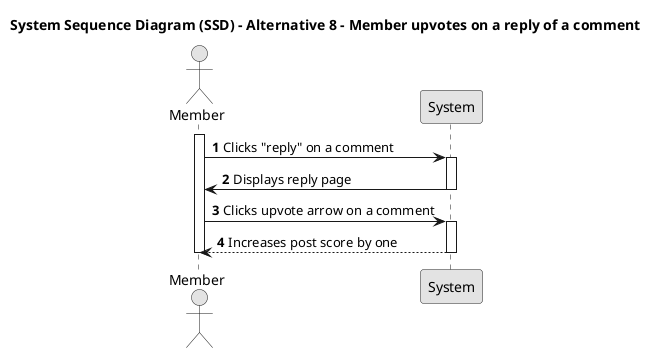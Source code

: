 @startuml SSD8

skinparam monochrome true
skinparam packageStyle rectangle
skinparam shadowing false

title System Sequence Diagram (SSD) - Alternative 8 - Member upvotes on a reply of a comment

autonumber

actor "Member" as Member
participant "System" as System

activate Member

    Member -> System: Clicks "reply" on a comment
    activate System

        System -> Member: Displays reply page
        deactivate System

    Member -> System: Clicks upvote arrow on a comment
    activate System
        
        System --> Member: Increases post score by one
        deactivate System

deactivate Member

@enduml